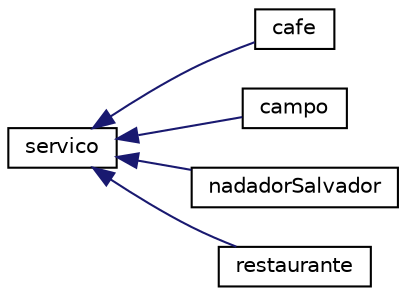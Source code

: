 digraph "Graphical Class Hierarchy"
{
  edge [fontname="Helvetica",fontsize="10",labelfontname="Helvetica",labelfontsize="10"];
  node [fontname="Helvetica",fontsize="10",shape=record];
  rankdir="LR";
  Node1 [label="servico",height=0.2,width=0.4,color="black", fillcolor="white", style="filled",URL="$classservico.html",tooltip="Class for servico. "];
  Node1 -> Node2 [dir="back",color="midnightblue",fontsize="10",style="solid",fontname="Helvetica"];
  Node2 [label="cafe",height=0.2,width=0.4,color="black", fillcolor="white", style="filled",URL="$classcafe.html",tooltip="Class for cafe. Derivates from servico. "];
  Node1 -> Node3 [dir="back",color="midnightblue",fontsize="10",style="solid",fontname="Helvetica"];
  Node3 [label="campo",height=0.2,width=0.4,color="black", fillcolor="white", style="filled",URL="$classcampo.html",tooltip="Class for campo. Derivates from servico. "];
  Node1 -> Node4 [dir="back",color="midnightblue",fontsize="10",style="solid",fontname="Helvetica"];
  Node4 [label="nadadorSalvador",height=0.2,width=0.4,color="black", fillcolor="white", style="filled",URL="$classnadadorSalvador.html",tooltip="Class for nadador salvador. Derivates from servico. "];
  Node1 -> Node5 [dir="back",color="midnightblue",fontsize="10",style="solid",fontname="Helvetica"];
  Node5 [label="restaurante",height=0.2,width=0.4,color="black", fillcolor="white", style="filled",URL="$classrestaurante.html",tooltip="Class for restaurante. Derivates from servico. "];
}
